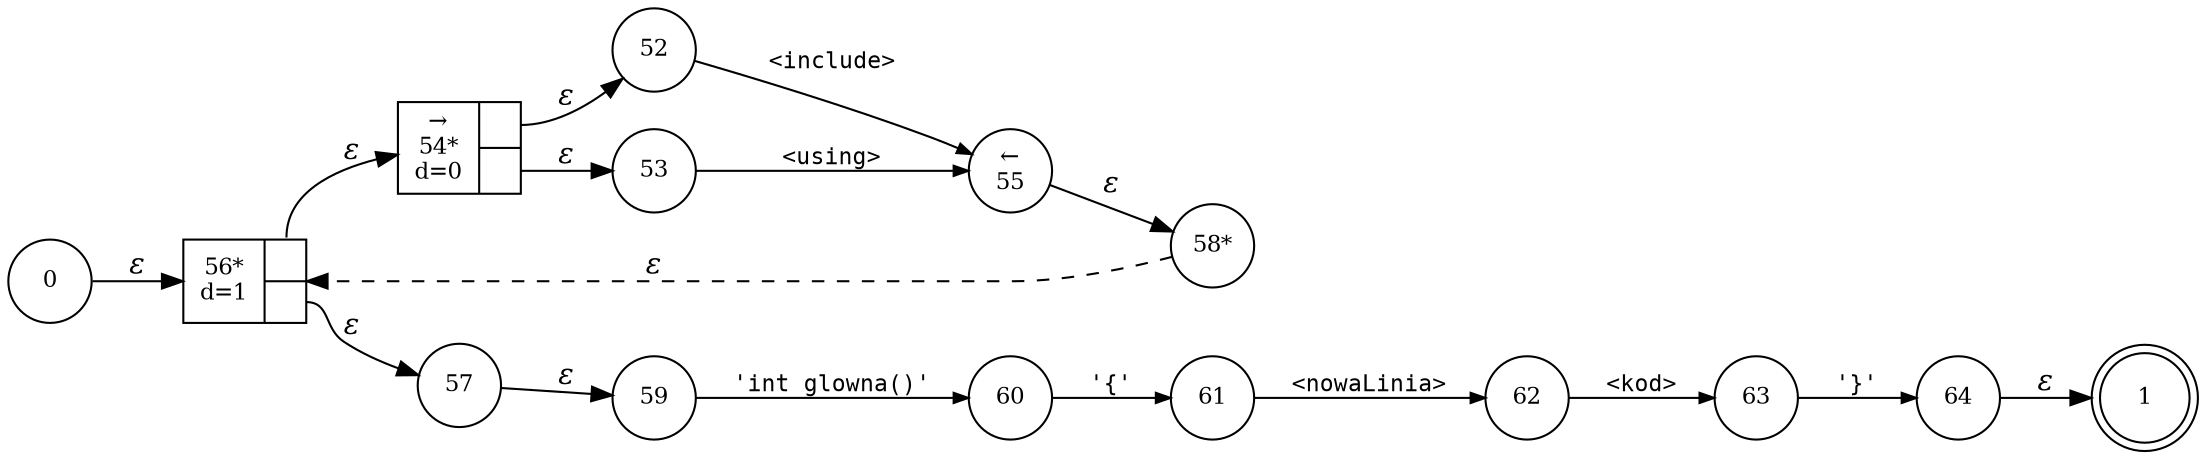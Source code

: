 digraph ATN {
rankdir=LR;
s1[fontsize=11, label="1", shape=doublecircle, fixedsize=true, width=.6];
s0[fontsize=11,label="0", shape=circle, fixedsize=true, width=.55, peripheries=1];
s64[fontsize=11,label="64", shape=circle, fixedsize=true, width=.55, peripheries=1];
s52[fontsize=11,label="52", shape=circle, fixedsize=true, width=.55, peripheries=1];
s53[fontsize=11,label="53", shape=circle, fixedsize=true, width=.55, peripheries=1];
s54[fontsize=11,label="{&rarr;\n54*\nd=0|{<p0>|<p1>}}", shape=record, fixedsize=false, peripheries=1];
s55[fontsize=11,label="&larr;\n55", shape=circle, fixedsize=true, width=.55, peripheries=1];
s56[fontsize=11,label="{56*\nd=1|{<p0>|<p1>}}", shape=record, fixedsize=false, peripheries=1];
s57[fontsize=11,label="57", shape=circle, fixedsize=true, width=.55, peripheries=1];
s58[fontsize=11,label="58*", shape=circle, fixedsize=true, width=.55, peripheries=1];
s59[fontsize=11,label="59", shape=circle, fixedsize=true, width=.55, peripheries=1];
s60[fontsize=11,label="60", shape=circle, fixedsize=true, width=.55, peripheries=1];
s61[fontsize=11,label="61", shape=circle, fixedsize=true, width=.55, peripheries=1];
s62[fontsize=11,label="62", shape=circle, fixedsize=true, width=.55, peripheries=1];
s63[fontsize=11,label="63", shape=circle, fixedsize=true, width=.55, peripheries=1];
s0 -> s56 [fontname="Times-Italic", label="&epsilon;"];
s56:p0 -> s54 [fontname="Times-Italic", label="&epsilon;"];
s56:p1 -> s57 [fontname="Times-Italic", label="&epsilon;"];
s54:p0 -> s52 [fontname="Times-Italic", label="&epsilon;"];
s54:p1 -> s53 [fontname="Times-Italic", label="&epsilon;"];
s57 -> s59 [fontname="Times-Italic", label="&epsilon;"];
s52 -> s55 [fontsize=11, fontname="Courier", arrowsize=.7, label = "<include>", arrowhead = normal];
s53 -> s55 [fontsize=11, fontname="Courier", arrowsize=.7, label = "<using>", arrowhead = normal];
s59 -> s60 [fontsize=11, fontname="Courier", arrowsize=.7, label = "'int glowna()'", arrowhead = normal];
s55 -> s58 [fontname="Times-Italic", label="&epsilon;"];
s60 -> s61 [fontsize=11, fontname="Courier", arrowsize=.7, label = "'{'", arrowhead = normal];
s58 -> s56 [fontname="Times-Italic", label="&epsilon;", style="dashed"];
s61 -> s62 [fontsize=11, fontname="Courier", arrowsize=.7, label = "<nowaLinia>", arrowhead = normal];
s62 -> s63 [fontsize=11, fontname="Courier", arrowsize=.7, label = "<kod>", arrowhead = normal];
s63 -> s64 [fontsize=11, fontname="Courier", arrowsize=.7, label = "'}'", arrowhead = normal];
s64 -> s1 [fontname="Times-Italic", label="&epsilon;"];
}